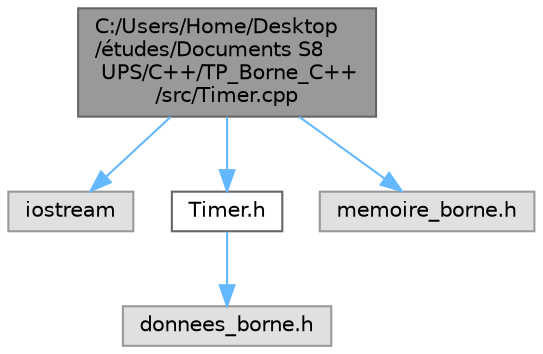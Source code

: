digraph "C:/Users/Home/Desktop/études/Documents S8 UPS/C++/TP_Borne_C++/src/Timer.cpp"
{
 // LATEX_PDF_SIZE
  bgcolor="transparent";
  edge [fontname=Helvetica,fontsize=10,labelfontname=Helvetica,labelfontsize=10];
  node [fontname=Helvetica,fontsize=10,shape=box,height=0.2,width=0.4];
  Node1 [id="Node000001",label="C:/Users/Home/Desktop\l/études/Documents S8\l UPS/C++/TP_Borne_C++\l/src/Timer.cpp",height=0.2,width=0.4,color="gray40", fillcolor="grey60", style="filled", fontcolor="black",tooltip="Definition des methodes de la classe Timer."];
  Node1 -> Node2 [id="edge1_Node000001_Node000002",color="steelblue1",style="solid",tooltip=" "];
  Node2 [id="Node000002",label="iostream",height=0.2,width=0.4,color="grey60", fillcolor="#E0E0E0", style="filled",tooltip=" "];
  Node1 -> Node3 [id="edge2_Node000001_Node000003",color="steelblue1",style="solid",tooltip=" "];
  Node3 [id="Node000003",label="Timer.h",height=0.2,width=0.4,color="grey40", fillcolor="white", style="filled",URL="$_timer_8h_source.html",tooltip=" "];
  Node3 -> Node4 [id="edge3_Node000003_Node000004",color="steelblue1",style="solid",tooltip=" "];
  Node4 [id="Node000004",label="donnees_borne.h",height=0.2,width=0.4,color="grey60", fillcolor="#E0E0E0", style="filled",tooltip=" "];
  Node1 -> Node5 [id="edge4_Node000001_Node000005",color="steelblue1",style="solid",tooltip=" "];
  Node5 [id="Node000005",label="memoire_borne.h",height=0.2,width=0.4,color="grey60", fillcolor="#E0E0E0", style="filled",tooltip=" "];
}
